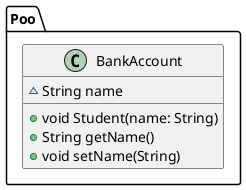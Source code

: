 @startuml

class Poo.BankAccount {
   ~ String name
   + void Student(name: String)
   + String getName()
   + void setName(String)
}
@enduml